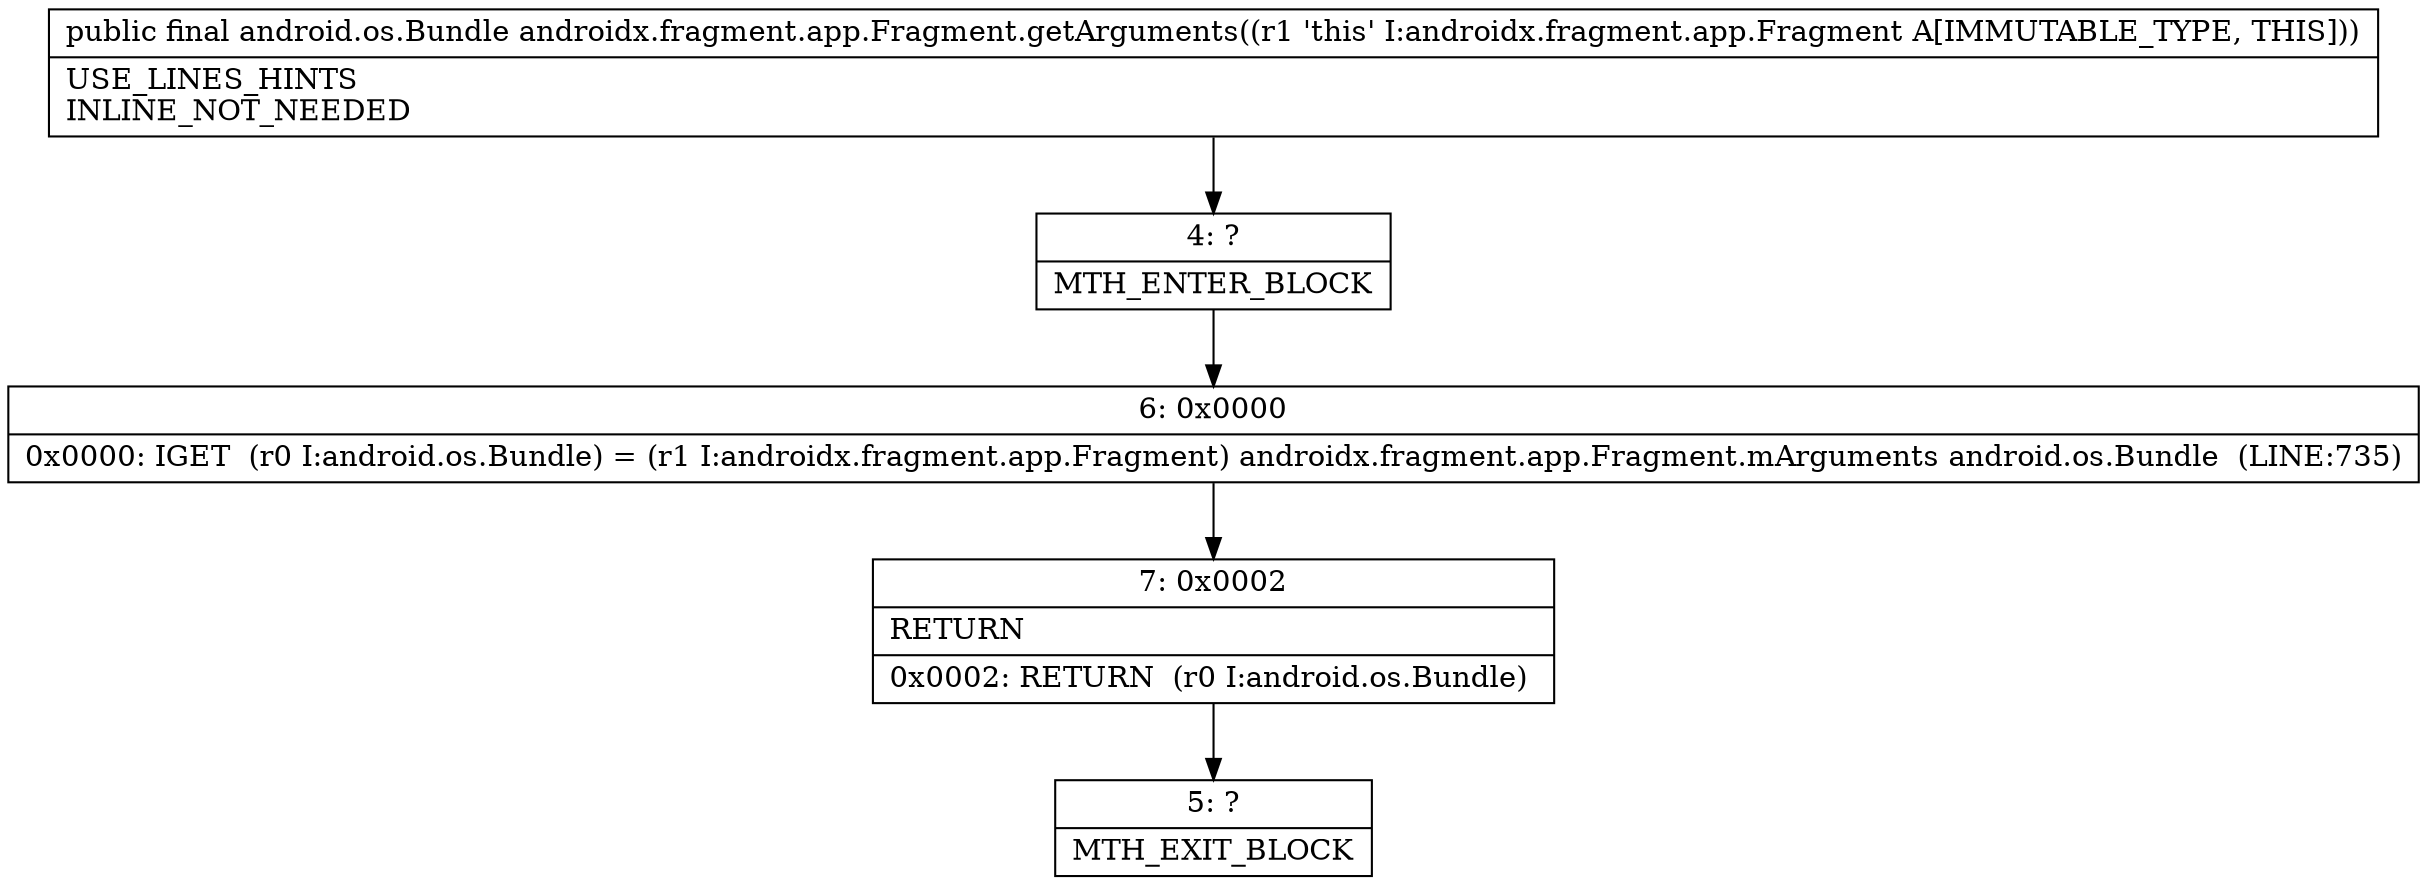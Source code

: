digraph "CFG forandroidx.fragment.app.Fragment.getArguments()Landroid\/os\/Bundle;" {
Node_4 [shape=record,label="{4\:\ ?|MTH_ENTER_BLOCK\l}"];
Node_6 [shape=record,label="{6\:\ 0x0000|0x0000: IGET  (r0 I:android.os.Bundle) = (r1 I:androidx.fragment.app.Fragment) androidx.fragment.app.Fragment.mArguments android.os.Bundle  (LINE:735)\l}"];
Node_7 [shape=record,label="{7\:\ 0x0002|RETURN\l|0x0002: RETURN  (r0 I:android.os.Bundle) \l}"];
Node_5 [shape=record,label="{5\:\ ?|MTH_EXIT_BLOCK\l}"];
MethodNode[shape=record,label="{public final android.os.Bundle androidx.fragment.app.Fragment.getArguments((r1 'this' I:androidx.fragment.app.Fragment A[IMMUTABLE_TYPE, THIS]))  | USE_LINES_HINTS\lINLINE_NOT_NEEDED\l}"];
MethodNode -> Node_4;Node_4 -> Node_6;
Node_6 -> Node_7;
Node_7 -> Node_5;
}

